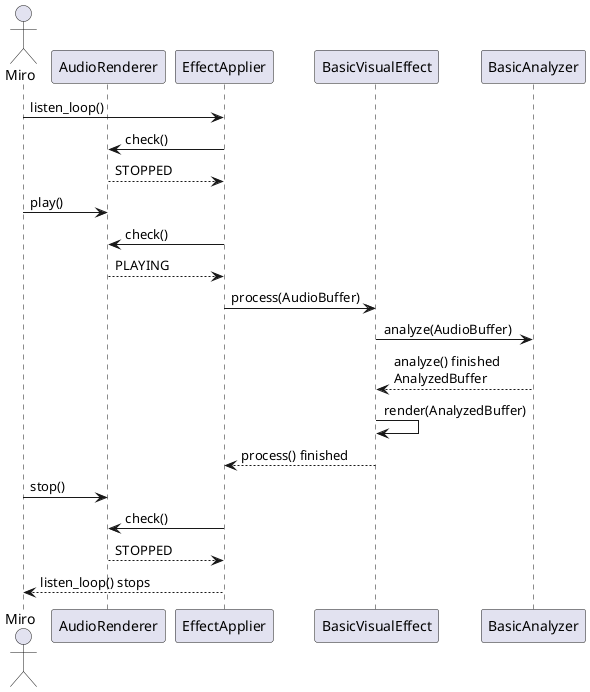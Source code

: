 @startuml
actor Miro
participant AudioRenderer
participant EffectApplier
participant BasicVisualEffect
participant BasicAnalyzer

Miro -> EffectApplier : listen_loop()
EffectApplier -> AudioRenderer : check()
EffectApplier <-- AudioRenderer : STOPPED

Miro -> AudioRenderer : play()

EffectApplier -> AudioRenderer : check()
EffectApplier <-- AudioRenderer : PLAYING

EffectApplier -> BasicVisualEffect : process(AudioBuffer)
BasicVisualEffect -> BasicAnalyzer : analyze(AudioBuffer)
BasicVisualEffect <-- BasicAnalyzer : analyze() finished\nAnalyzedBuffer
BasicVisualEffect -> BasicVisualEffect : render(AnalyzedBuffer)
EffectApplier <-- BasicVisualEffect : process() finished

Miro -> AudioRenderer : stop()
EffectApplier -> AudioRenderer : check()
EffectApplier <-- AudioRenderer : STOPPED
EffectApplier --> Miro : listen_loop() stops

@enduml
